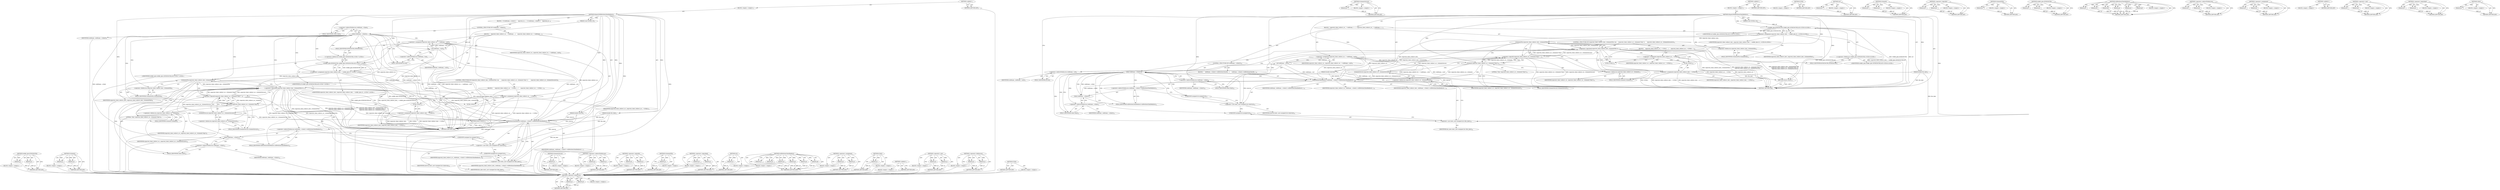 digraph "client" {
vulnerable_111 [label=<(METHOD,webkit_glue.KURLToGURL)>];
vulnerable_112 [label=<(PARAM,p1)>];
vulnerable_113 [label=<(PARAM,p2)>];
vulnerable_114 [label=<(BLOCK,&lt;empty&gt;,&lt;empty&gt;)>];
vulnerable_115 [label=<(METHOD_RETURN,ANY)>];
vulnerable_135 [label=<(METHOD,SchemeIs)>];
vulnerable_136 [label=<(PARAM,p1)>];
vulnerable_137 [label=<(PARAM,p2)>];
vulnerable_138 [label=<(BLOCK,&lt;empty&gt;,&lt;empty&gt;)>];
vulnerable_139 [label=<(METHOD_RETURN,ANY)>];
vulnerable_6 [label=<(METHOD,&lt;global&gt;)<SUB>1</SUB>>];
vulnerable_7 [label=<(BLOCK,&lt;empty&gt;,&lt;empty&gt;)<SUB>1</SUB>>];
vulnerable_8 [label=<(METHOD,dispatchWillPerformClientRedirect)<SUB>1</SUB>>];
vulnerable_9 [label=<(PARAM,const KURL&amp; url)<SUB>2</SUB>>];
vulnerable_10 [label=<(PARAM,double interval)<SUB>3</SUB>>];
vulnerable_11 [label=<(PARAM,double fire_date)<SUB>4</SUB>>];
vulnerable_12 [label=<(BLOCK,{
  if (webframe_-&gt;client()) {
    expected_cli...,{
  if (webframe_-&gt;client()) {
    expected_cli...)<SUB>4</SUB>>];
vulnerable_13 [label=<(CONTROL_STRUCTURE,IF,if (webframe_-&gt;client()))<SUB>5</SUB>>];
vulnerable_14 [label=<(client,webframe_-&gt;client())<SUB>5</SUB>>];
vulnerable_15 [label=<(&lt;operator&gt;.indirectFieldAccess,webframe_-&gt;client)<SUB>5</SUB>>];
vulnerable_16 [label=<(IDENTIFIER,webframe_,webframe_-&gt;client())<SUB>5</SUB>>];
vulnerable_17 [label=<(FIELD_IDENTIFIER,client,client)<SUB>5</SUB>>];
vulnerable_18 [label=<(BLOCK,{
    expected_client_redirect_src_ = webframe_...,{
    expected_client_redirect_src_ = webframe_...)<SUB>5</SUB>>];
vulnerable_19 [label=<(&lt;operator&gt;.assignment,expected_client_redirect_src_ = webframe_-&gt;url())<SUB>6</SUB>>];
vulnerable_20 [label=<(IDENTIFIER,expected_client_redirect_src_,expected_client_redirect_src_ = webframe_-&gt;url())<SUB>6</SUB>>];
vulnerable_21 [label=<(url,webframe_-&gt;url())<SUB>6</SUB>>];
vulnerable_22 [label=<(&lt;operator&gt;.indirectFieldAccess,webframe_-&gt;url)<SUB>6</SUB>>];
vulnerable_23 [label=<(IDENTIFIER,webframe_,webframe_-&gt;url())<SUB>6</SUB>>];
vulnerable_24 [label=<(FIELD_IDENTIFIER,url,url)<SUB>6</SUB>>];
vulnerable_25 [label="<(&lt;operator&gt;.assignment,expected_client_redirect_dest_ = webkit_glue::K...)<SUB>7</SUB>>"];
vulnerable_26 [label="<(IDENTIFIER,expected_client_redirect_dest_,expected_client_redirect_dest_ = webkit_glue::K...)<SUB>7</SUB>>"];
vulnerable_27 [label="<(webkit_glue.KURLToGURL,webkit_glue::KURLToGURL(url))<SUB>7</SUB>>"];
vulnerable_28 [label="<(&lt;operator&gt;.fieldAccess,webkit_glue::KURLToGURL)<SUB>7</SUB>>"];
vulnerable_29 [label="<(IDENTIFIER,webkit_glue,webkit_glue::KURLToGURL(url))<SUB>7</SUB>>"];
vulnerable_30 [label=<(FIELD_IDENTIFIER,KURLToGURL,KURLToGURL)<SUB>7</SUB>>];
vulnerable_31 [label="<(IDENTIFIER,url,webkit_glue::KURLToGURL(url))<SUB>7</SUB>>"];
vulnerable_32 [label=<(CONTROL_STRUCTURE,IF,if (expected_client_redirect_dest_.SchemeIsFile() &amp;&amp;
       (expected_client_redirect_src_.SchemeIs(&quot;http&quot;) ||
        expected_client_redirect_src_.SchemeIsSecure())))<SUB>8</SUB>>];
vulnerable_33 [label=<(&lt;operator&gt;.logicalAnd,expected_client_redirect_dest_.SchemeIsFile() &amp;...)<SUB>8</SUB>>];
vulnerable_34 [label=<(SchemeIsFile,expected_client_redirect_dest_.SchemeIsFile())<SUB>8</SUB>>];
vulnerable_35 [label=<(&lt;operator&gt;.fieldAccess,expected_client_redirect_dest_.SchemeIsFile)<SUB>8</SUB>>];
vulnerable_36 [label=<(IDENTIFIER,expected_client_redirect_dest_,expected_client_redirect_dest_.SchemeIsFile())<SUB>8</SUB>>];
vulnerable_37 [label=<(FIELD_IDENTIFIER,SchemeIsFile,SchemeIsFile)<SUB>8</SUB>>];
vulnerable_38 [label=<(&lt;operator&gt;.logicalOr,expected_client_redirect_src_.SchemeIs(&quot;http&quot;) ...)<SUB>9</SUB>>];
vulnerable_39 [label=<(SchemeIs,expected_client_redirect_src_.SchemeIs(&quot;http&quot;))<SUB>9</SUB>>];
vulnerable_40 [label=<(&lt;operator&gt;.fieldAccess,expected_client_redirect_src_.SchemeIs)<SUB>9</SUB>>];
vulnerable_41 [label=<(IDENTIFIER,expected_client_redirect_src_,expected_client_redirect_src_.SchemeIs(&quot;http&quot;))<SUB>9</SUB>>];
vulnerable_42 [label=<(FIELD_IDENTIFIER,SchemeIs,SchemeIs)<SUB>9</SUB>>];
vulnerable_43 [label=<(LITERAL,&quot;http&quot;,expected_client_redirect_src_.SchemeIs(&quot;http&quot;))<SUB>9</SUB>>];
vulnerable_44 [label=<(SchemeIsSecure,expected_client_redirect_src_.SchemeIsSecure())<SUB>10</SUB>>];
vulnerable_45 [label=<(&lt;operator&gt;.fieldAccess,expected_client_redirect_src_.SchemeIsSecure)<SUB>10</SUB>>];
vulnerable_46 [label=<(IDENTIFIER,expected_client_redirect_src_,expected_client_redirect_src_.SchemeIsSecure())<SUB>10</SUB>>];
vulnerable_47 [label=<(FIELD_IDENTIFIER,SchemeIsSecure,SchemeIsSecure)<SUB>10</SUB>>];
vulnerable_48 [label=<(BLOCK,{
      expected_client_redirect_src_ = GURL();...,{
      expected_client_redirect_src_ = GURL();...)<SUB>10</SUB>>];
vulnerable_49 [label=<(&lt;operator&gt;.assignment,expected_client_redirect_src_ = GURL())<SUB>11</SUB>>];
vulnerable_50 [label=<(IDENTIFIER,expected_client_redirect_src_,expected_client_redirect_src_ = GURL())<SUB>11</SUB>>];
vulnerable_51 [label=<(GURL,GURL())<SUB>11</SUB>>];
vulnerable_52 [label=<(&lt;operator&gt;.assignment,expected_client_redirect_dest_ = GURL())<SUB>12</SUB>>];
vulnerable_53 [label=<(IDENTIFIER,expected_client_redirect_dest_,expected_client_redirect_dest_ = GURL())<SUB>12</SUB>>];
vulnerable_54 [label=<(GURL,GURL())<SUB>12</SUB>>];
vulnerable_55 [label=<(RETURN,return;,return;)<SUB>13</SUB>>];
vulnerable_56 [label=<(willPerformClientRedirect,webframe_-&gt;client()-&gt;willPerformClientRedirect(...)<SUB>16</SUB>>];
vulnerable_57 [label=<(&lt;operator&gt;.indirectFieldAccess,webframe_-&gt;client()-&gt;willPerformClientRedirect)<SUB>16</SUB>>];
vulnerable_58 [label=<(client,webframe_-&gt;client())<SUB>16</SUB>>];
vulnerable_59 [label=<(&lt;operator&gt;.indirectFieldAccess,webframe_-&gt;client)<SUB>16</SUB>>];
vulnerable_60 [label=<(IDENTIFIER,webframe_,webframe_-&gt;client())<SUB>16</SUB>>];
vulnerable_61 [label=<(FIELD_IDENTIFIER,client,client)<SUB>16</SUB>>];
vulnerable_62 [label=<(FIELD_IDENTIFIER,willPerformClientRedirect,willPerformClientRedirect)<SUB>16</SUB>>];
vulnerable_63 [label=<(IDENTIFIER,webframe_,webframe_-&gt;client()-&gt;willPerformClientRedirect(...)<SUB>17</SUB>>];
vulnerable_64 [label=<(IDENTIFIER,expected_client_redirect_src_,webframe_-&gt;client()-&gt;willPerformClientRedirect(...)<SUB>18</SUB>>];
vulnerable_65 [label=<(IDENTIFIER,expected_client_redirect_dest_,webframe_-&gt;client()-&gt;willPerformClientRedirect(...)<SUB>19</SUB>>];
vulnerable_66 [label=<(&lt;operator&gt;.cast,static_cast&lt;unsigned int&gt;(interval))<SUB>20</SUB>>];
vulnerable_67 [label=<(UNKNOWN,unsigned int,unsigned int)<SUB>20</SUB>>];
vulnerable_68 [label=<(IDENTIFIER,interval,static_cast&lt;unsigned int&gt;(interval))<SUB>20</SUB>>];
vulnerable_69 [label=<(&lt;operator&gt;.cast,static_cast&lt;unsigned int&gt;(fire_date))<SUB>21</SUB>>];
vulnerable_70 [label=<(UNKNOWN,unsigned int,unsigned int)<SUB>21</SUB>>];
vulnerable_71 [label=<(IDENTIFIER,fire_date,static_cast&lt;unsigned int&gt;(fire_date))<SUB>21</SUB>>];
vulnerable_72 [label=<(METHOD_RETURN,void)<SUB>1</SUB>>];
vulnerable_74 [label=<(METHOD_RETURN,ANY)<SUB>1</SUB>>];
vulnerable_140 [label=<(METHOD,SchemeIsSecure)>];
vulnerable_141 [label=<(PARAM,p1)>];
vulnerable_142 [label=<(BLOCK,&lt;empty&gt;,&lt;empty&gt;)>];
vulnerable_143 [label=<(METHOD_RETURN,ANY)>];
vulnerable_97 [label=<(METHOD,&lt;operator&gt;.indirectFieldAccess)>];
vulnerable_98 [label=<(PARAM,p1)>];
vulnerable_99 [label=<(PARAM,p2)>];
vulnerable_100 [label=<(BLOCK,&lt;empty&gt;,&lt;empty&gt;)>];
vulnerable_101 [label=<(METHOD_RETURN,ANY)>];
vulnerable_130 [label=<(METHOD,&lt;operator&gt;.logicalOr)>];
vulnerable_131 [label=<(PARAM,p1)>];
vulnerable_132 [label=<(PARAM,p2)>];
vulnerable_133 [label=<(BLOCK,&lt;empty&gt;,&lt;empty&gt;)>];
vulnerable_134 [label=<(METHOD_RETURN,ANY)>];
vulnerable_126 [label=<(METHOD,SchemeIsFile)>];
vulnerable_127 [label=<(PARAM,p1)>];
vulnerable_128 [label=<(BLOCK,&lt;empty&gt;,&lt;empty&gt;)>];
vulnerable_129 [label=<(METHOD_RETURN,ANY)>];
vulnerable_121 [label=<(METHOD,&lt;operator&gt;.logicalAnd)>];
vulnerable_122 [label=<(PARAM,p1)>];
vulnerable_123 [label=<(PARAM,p2)>];
vulnerable_124 [label=<(BLOCK,&lt;empty&gt;,&lt;empty&gt;)>];
vulnerable_125 [label=<(METHOD_RETURN,ANY)>];
vulnerable_107 [label=<(METHOD,url)>];
vulnerable_108 [label=<(PARAM,p1)>];
vulnerable_109 [label=<(BLOCK,&lt;empty&gt;,&lt;empty&gt;)>];
vulnerable_110 [label=<(METHOD_RETURN,ANY)>];
vulnerable_147 [label=<(METHOD,willPerformClientRedirect)>];
vulnerable_148 [label=<(PARAM,p1)>];
vulnerable_149 [label=<(PARAM,p2)>];
vulnerable_150 [label=<(PARAM,p3)>];
vulnerable_151 [label=<(PARAM,p4)>];
vulnerable_152 [label=<(PARAM,p5)>];
vulnerable_153 [label=<(PARAM,p6)>];
vulnerable_154 [label=<(BLOCK,&lt;empty&gt;,&lt;empty&gt;)>];
vulnerable_155 [label=<(METHOD_RETURN,ANY)>];
vulnerable_102 [label=<(METHOD,&lt;operator&gt;.assignment)>];
vulnerable_103 [label=<(PARAM,p1)>];
vulnerable_104 [label=<(PARAM,p2)>];
vulnerable_105 [label=<(BLOCK,&lt;empty&gt;,&lt;empty&gt;)>];
vulnerable_106 [label=<(METHOD_RETURN,ANY)>];
vulnerable_93 [label=<(METHOD,client)>];
vulnerable_94 [label=<(PARAM,p1)>];
vulnerable_95 [label=<(BLOCK,&lt;empty&gt;,&lt;empty&gt;)>];
vulnerable_96 [label=<(METHOD_RETURN,ANY)>];
vulnerable_87 [label=<(METHOD,&lt;global&gt;)<SUB>1</SUB>>];
vulnerable_88 [label=<(BLOCK,&lt;empty&gt;,&lt;empty&gt;)>];
vulnerable_89 [label=<(METHOD_RETURN,ANY)>];
vulnerable_156 [label=<(METHOD,&lt;operator&gt;.cast)>];
vulnerable_157 [label=<(PARAM,p1)>];
vulnerable_158 [label=<(PARAM,p2)>];
vulnerable_159 [label=<(BLOCK,&lt;empty&gt;,&lt;empty&gt;)>];
vulnerable_160 [label=<(METHOD_RETURN,ANY)>];
vulnerable_116 [label=<(METHOD,&lt;operator&gt;.fieldAccess)>];
vulnerable_117 [label=<(PARAM,p1)>];
vulnerable_118 [label=<(PARAM,p2)>];
vulnerable_119 [label=<(BLOCK,&lt;empty&gt;,&lt;empty&gt;)>];
vulnerable_120 [label=<(METHOD_RETURN,ANY)>];
vulnerable_144 [label=<(METHOD,GURL)>];
vulnerable_145 [label=<(BLOCK,&lt;empty&gt;,&lt;empty&gt;)>];
vulnerable_146 [label=<(METHOD_RETURN,ANY)>];
fixed_112 [label=<(METHOD,&lt;operator&gt;.fieldAccess)>];
fixed_113 [label=<(PARAM,p1)>];
fixed_114 [label=<(PARAM,p2)>];
fixed_115 [label=<(BLOCK,&lt;empty&gt;,&lt;empty&gt;)>];
fixed_116 [label=<(METHOD_RETURN,ANY)>];
fixed_136 [label=<(METHOD,SchemeIsSecure)>];
fixed_137 [label=<(PARAM,p1)>];
fixed_138 [label=<(BLOCK,&lt;empty&gt;,&lt;empty&gt;)>];
fixed_139 [label=<(METHOD_RETURN,ANY)>];
fixed_6 [label=<(METHOD,&lt;global&gt;)<SUB>1</SUB>>];
fixed_7 [label=<(BLOCK,&lt;empty&gt;,&lt;empty&gt;)<SUB>1</SUB>>];
fixed_8 [label=<(METHOD,dispatchWillPerformClientRedirect)<SUB>1</SUB>>];
fixed_9 [label=<(PARAM,const KURL&amp; url)<SUB>2</SUB>>];
fixed_10 [label=<(PARAM,double interval)<SUB>3</SUB>>];
fixed_11 [label=<(PARAM,double fire_date)<SUB>4</SUB>>];
fixed_12 [label=<(BLOCK,{
  expected_client_redirect_src_ = webframe_-&gt;...,{
  expected_client_redirect_src_ = webframe_-&gt;...)<SUB>4</SUB>>];
fixed_13 [label=<(&lt;operator&gt;.assignment,expected_client_redirect_src_ = webframe_-&gt;url())<SUB>5</SUB>>];
fixed_14 [label=<(IDENTIFIER,expected_client_redirect_src_,expected_client_redirect_src_ = webframe_-&gt;url())<SUB>5</SUB>>];
fixed_15 [label=<(url,webframe_-&gt;url())<SUB>5</SUB>>];
fixed_16 [label=<(&lt;operator&gt;.indirectFieldAccess,webframe_-&gt;url)<SUB>5</SUB>>];
fixed_17 [label=<(IDENTIFIER,webframe_,webframe_-&gt;url())<SUB>5</SUB>>];
fixed_18 [label=<(FIELD_IDENTIFIER,url,url)<SUB>5</SUB>>];
fixed_19 [label="<(&lt;operator&gt;.assignment,expected_client_redirect_dest_ = webkit_glue::K...)<SUB>6</SUB>>"];
fixed_20 [label="<(IDENTIFIER,expected_client_redirect_dest_,expected_client_redirect_dest_ = webkit_glue::K...)<SUB>6</SUB>>"];
fixed_21 [label="<(webkit_glue.KURLToGURL,webkit_glue::KURLToGURL(url))<SUB>6</SUB>>"];
fixed_22 [label="<(&lt;operator&gt;.fieldAccess,webkit_glue::KURLToGURL)<SUB>6</SUB>>"];
fixed_23 [label="<(IDENTIFIER,webkit_glue,webkit_glue::KURLToGURL(url))<SUB>6</SUB>>"];
fixed_24 [label=<(FIELD_IDENTIFIER,KURLToGURL,KURLToGURL)<SUB>6</SUB>>];
fixed_25 [label="<(IDENTIFIER,url,webkit_glue::KURLToGURL(url))<SUB>6</SUB>>"];
fixed_26 [label=<(CONTROL_STRUCTURE,IF,if (expected_client_redirect_dest_.SchemeIsFile() &amp;&amp;
     (expected_client_redirect_src_.SchemeIs(&quot;http&quot;) ||
      expected_client_redirect_src_.SchemeIsSecure())))<SUB>12</SUB>>];
fixed_27 [label=<(&lt;operator&gt;.logicalAnd,expected_client_redirect_dest_.SchemeIsFile() &amp;...)<SUB>12</SUB>>];
fixed_28 [label=<(SchemeIsFile,expected_client_redirect_dest_.SchemeIsFile())<SUB>12</SUB>>];
fixed_29 [label=<(&lt;operator&gt;.fieldAccess,expected_client_redirect_dest_.SchemeIsFile)<SUB>12</SUB>>];
fixed_30 [label=<(IDENTIFIER,expected_client_redirect_dest_,expected_client_redirect_dest_.SchemeIsFile())<SUB>12</SUB>>];
fixed_31 [label=<(FIELD_IDENTIFIER,SchemeIsFile,SchemeIsFile)<SUB>12</SUB>>];
fixed_32 [label=<(&lt;operator&gt;.logicalOr,expected_client_redirect_src_.SchemeIs(&quot;http&quot;) ...)<SUB>13</SUB>>];
fixed_33 [label=<(SchemeIs,expected_client_redirect_src_.SchemeIs(&quot;http&quot;))<SUB>13</SUB>>];
fixed_34 [label=<(&lt;operator&gt;.fieldAccess,expected_client_redirect_src_.SchemeIs)<SUB>13</SUB>>];
fixed_35 [label=<(IDENTIFIER,expected_client_redirect_src_,expected_client_redirect_src_.SchemeIs(&quot;http&quot;))<SUB>13</SUB>>];
fixed_36 [label=<(FIELD_IDENTIFIER,SchemeIs,SchemeIs)<SUB>13</SUB>>];
fixed_37 [label=<(LITERAL,&quot;http&quot;,expected_client_redirect_src_.SchemeIs(&quot;http&quot;))<SUB>13</SUB>>];
fixed_38 [label=<(SchemeIsSecure,expected_client_redirect_src_.SchemeIsSecure())<SUB>14</SUB>>];
fixed_39 [label=<(&lt;operator&gt;.fieldAccess,expected_client_redirect_src_.SchemeIsSecure)<SUB>14</SUB>>];
fixed_40 [label=<(IDENTIFIER,expected_client_redirect_src_,expected_client_redirect_src_.SchemeIsSecure())<SUB>14</SUB>>];
fixed_41 [label=<(FIELD_IDENTIFIER,SchemeIsSecure,SchemeIsSecure)<SUB>14</SUB>>];
fixed_42 [label=<(BLOCK,{
    expected_client_redirect_src_ = GURL();
 ...,{
    expected_client_redirect_src_ = GURL();
 ...)<SUB>14</SUB>>];
fixed_43 [label=<(&lt;operator&gt;.assignment,expected_client_redirect_src_ = GURL())<SUB>15</SUB>>];
fixed_44 [label=<(IDENTIFIER,expected_client_redirect_src_,expected_client_redirect_src_ = GURL())<SUB>15</SUB>>];
fixed_45 [label=<(GURL,GURL())<SUB>15</SUB>>];
fixed_46 [label=<(&lt;operator&gt;.assignment,expected_client_redirect_dest_ = GURL())<SUB>16</SUB>>];
fixed_47 [label=<(IDENTIFIER,expected_client_redirect_dest_,expected_client_redirect_dest_ = GURL())<SUB>16</SUB>>];
fixed_48 [label=<(GURL,GURL())<SUB>16</SUB>>];
fixed_49 [label=<(RETURN,return;,return;)<SUB>17</SUB>>];
fixed_50 [label=<(CONTROL_STRUCTURE,IF,if (webframe_-&gt;client()))<SUB>20</SUB>>];
fixed_51 [label=<(client,webframe_-&gt;client())<SUB>20</SUB>>];
fixed_52 [label=<(&lt;operator&gt;.indirectFieldAccess,webframe_-&gt;client)<SUB>20</SUB>>];
fixed_53 [label=<(IDENTIFIER,webframe_,webframe_-&gt;client())<SUB>20</SUB>>];
fixed_54 [label=<(FIELD_IDENTIFIER,client,client)<SUB>20</SUB>>];
fixed_55 [label=<(BLOCK,{
     webframe_-&gt;client()-&gt;willPerformClientRe...,{
     webframe_-&gt;client()-&gt;willPerformClientRe...)<SUB>20</SUB>>];
fixed_56 [label=<(willPerformClientRedirect,webframe_-&gt;client()-&gt;willPerformClientRedirect(...)<SUB>21</SUB>>];
fixed_57 [label=<(&lt;operator&gt;.indirectFieldAccess,webframe_-&gt;client()-&gt;willPerformClientRedirect)<SUB>21</SUB>>];
fixed_58 [label=<(client,webframe_-&gt;client())<SUB>21</SUB>>];
fixed_59 [label=<(&lt;operator&gt;.indirectFieldAccess,webframe_-&gt;client)<SUB>21</SUB>>];
fixed_60 [label=<(IDENTIFIER,webframe_,webframe_-&gt;client())<SUB>21</SUB>>];
fixed_61 [label=<(FIELD_IDENTIFIER,client,client)<SUB>21</SUB>>];
fixed_62 [label=<(FIELD_IDENTIFIER,willPerformClientRedirect,willPerformClientRedirect)<SUB>21</SUB>>];
fixed_63 [label=<(IDENTIFIER,webframe_,webframe_-&gt;client()-&gt;willPerformClientRedirect(...)<SUB>22</SUB>>];
fixed_64 [label=<(IDENTIFIER,expected_client_redirect_src_,webframe_-&gt;client()-&gt;willPerformClientRedirect(...)<SUB>23</SUB>>];
fixed_65 [label=<(IDENTIFIER,expected_client_redirect_dest_,webframe_-&gt;client()-&gt;willPerformClientRedirect(...)<SUB>24</SUB>>];
fixed_66 [label=<(&lt;operator&gt;.cast,static_cast&lt;unsigned int&gt;(interval))<SUB>25</SUB>>];
fixed_67 [label=<(UNKNOWN,unsigned int,unsigned int)<SUB>25</SUB>>];
fixed_68 [label=<(IDENTIFIER,interval,static_cast&lt;unsigned int&gt;(interval))<SUB>25</SUB>>];
fixed_69 [label=<(&lt;operator&gt;.cast,static_cast&lt;unsigned int&gt;(fire_date))<SUB>26</SUB>>];
fixed_70 [label=<(UNKNOWN,unsigned int,unsigned int)<SUB>26</SUB>>];
fixed_71 [label=<(IDENTIFIER,fire_date,static_cast&lt;unsigned int&gt;(fire_date))<SUB>26</SUB>>];
fixed_72 [label=<(METHOD_RETURN,void)<SUB>1</SUB>>];
fixed_74 [label=<(METHOD_RETURN,ANY)<SUB>1</SUB>>];
fixed_140 [label=<(METHOD,GURL)>];
fixed_141 [label=<(BLOCK,&lt;empty&gt;,&lt;empty&gt;)>];
fixed_142 [label=<(METHOD_RETURN,ANY)>];
fixed_98 [label=<(METHOD,url)>];
fixed_99 [label=<(PARAM,p1)>];
fixed_100 [label=<(BLOCK,&lt;empty&gt;,&lt;empty&gt;)>];
fixed_101 [label=<(METHOD_RETURN,ANY)>];
fixed_131 [label=<(METHOD,SchemeIs)>];
fixed_132 [label=<(PARAM,p1)>];
fixed_133 [label=<(PARAM,p2)>];
fixed_134 [label=<(BLOCK,&lt;empty&gt;,&lt;empty&gt;)>];
fixed_135 [label=<(METHOD_RETURN,ANY)>];
fixed_126 [label=<(METHOD,&lt;operator&gt;.logicalOr)>];
fixed_127 [label=<(PARAM,p1)>];
fixed_128 [label=<(PARAM,p2)>];
fixed_129 [label=<(BLOCK,&lt;empty&gt;,&lt;empty&gt;)>];
fixed_130 [label=<(METHOD_RETURN,ANY)>];
fixed_122 [label=<(METHOD,SchemeIsFile)>];
fixed_123 [label=<(PARAM,p1)>];
fixed_124 [label=<(BLOCK,&lt;empty&gt;,&lt;empty&gt;)>];
fixed_125 [label=<(METHOD_RETURN,ANY)>];
fixed_107 [label=<(METHOD,webkit_glue.KURLToGURL)>];
fixed_108 [label=<(PARAM,p1)>];
fixed_109 [label=<(PARAM,p2)>];
fixed_110 [label=<(BLOCK,&lt;empty&gt;,&lt;empty&gt;)>];
fixed_111 [label=<(METHOD_RETURN,ANY)>];
fixed_147 [label=<(METHOD,willPerformClientRedirect)>];
fixed_148 [label=<(PARAM,p1)>];
fixed_149 [label=<(PARAM,p2)>];
fixed_150 [label=<(PARAM,p3)>];
fixed_151 [label=<(PARAM,p4)>];
fixed_152 [label=<(PARAM,p5)>];
fixed_153 [label=<(PARAM,p6)>];
fixed_154 [label=<(BLOCK,&lt;empty&gt;,&lt;empty&gt;)>];
fixed_155 [label=<(METHOD_RETURN,ANY)>];
fixed_102 [label=<(METHOD,&lt;operator&gt;.indirectFieldAccess)>];
fixed_103 [label=<(PARAM,p1)>];
fixed_104 [label=<(PARAM,p2)>];
fixed_105 [label=<(BLOCK,&lt;empty&gt;,&lt;empty&gt;)>];
fixed_106 [label=<(METHOD_RETURN,ANY)>];
fixed_93 [label=<(METHOD,&lt;operator&gt;.assignment)>];
fixed_94 [label=<(PARAM,p1)>];
fixed_95 [label=<(PARAM,p2)>];
fixed_96 [label=<(BLOCK,&lt;empty&gt;,&lt;empty&gt;)>];
fixed_97 [label=<(METHOD_RETURN,ANY)>];
fixed_87 [label=<(METHOD,&lt;global&gt;)<SUB>1</SUB>>];
fixed_88 [label=<(BLOCK,&lt;empty&gt;,&lt;empty&gt;)>];
fixed_89 [label=<(METHOD_RETURN,ANY)>];
fixed_156 [label=<(METHOD,&lt;operator&gt;.cast)>];
fixed_157 [label=<(PARAM,p1)>];
fixed_158 [label=<(PARAM,p2)>];
fixed_159 [label=<(BLOCK,&lt;empty&gt;,&lt;empty&gt;)>];
fixed_160 [label=<(METHOD_RETURN,ANY)>];
fixed_117 [label=<(METHOD,&lt;operator&gt;.logicalAnd)>];
fixed_118 [label=<(PARAM,p1)>];
fixed_119 [label=<(PARAM,p2)>];
fixed_120 [label=<(BLOCK,&lt;empty&gt;,&lt;empty&gt;)>];
fixed_121 [label=<(METHOD_RETURN,ANY)>];
fixed_143 [label=<(METHOD,client)>];
fixed_144 [label=<(PARAM,p1)>];
fixed_145 [label=<(BLOCK,&lt;empty&gt;,&lt;empty&gt;)>];
fixed_146 [label=<(METHOD_RETURN,ANY)>];
vulnerable_111 -> vulnerable_112  [key=0, label="AST: "];
vulnerable_111 -> vulnerable_112  [key=1, label="DDG: "];
vulnerable_111 -> vulnerable_114  [key=0, label="AST: "];
vulnerable_111 -> vulnerable_113  [key=0, label="AST: "];
vulnerable_111 -> vulnerable_113  [key=1, label="DDG: "];
vulnerable_111 -> vulnerable_115  [key=0, label="AST: "];
vulnerable_111 -> vulnerable_115  [key=1, label="CFG: "];
vulnerable_112 -> vulnerable_115  [key=0, label="DDG: p1"];
vulnerable_113 -> vulnerable_115  [key=0, label="DDG: p2"];
vulnerable_114 -> fixed_112  [key=0];
vulnerable_115 -> fixed_112  [key=0];
vulnerable_135 -> vulnerable_136  [key=0, label="AST: "];
vulnerable_135 -> vulnerable_136  [key=1, label="DDG: "];
vulnerable_135 -> vulnerable_138  [key=0, label="AST: "];
vulnerable_135 -> vulnerable_137  [key=0, label="AST: "];
vulnerable_135 -> vulnerable_137  [key=1, label="DDG: "];
vulnerable_135 -> vulnerable_139  [key=0, label="AST: "];
vulnerable_135 -> vulnerable_139  [key=1, label="CFG: "];
vulnerable_136 -> vulnerable_139  [key=0, label="DDG: p1"];
vulnerable_137 -> vulnerable_139  [key=0, label="DDG: p2"];
vulnerable_138 -> fixed_112  [key=0];
vulnerable_139 -> fixed_112  [key=0];
vulnerable_6 -> vulnerable_7  [key=0, label="AST: "];
vulnerable_6 -> vulnerable_74  [key=0, label="AST: "];
vulnerable_6 -> vulnerable_74  [key=1, label="CFG: "];
vulnerable_7 -> vulnerable_8  [key=0, label="AST: "];
vulnerable_8 -> vulnerable_9  [key=0, label="AST: "];
vulnerable_8 -> vulnerable_9  [key=1, label="DDG: "];
vulnerable_8 -> vulnerable_10  [key=0, label="AST: "];
vulnerable_8 -> vulnerable_10  [key=1, label="DDG: "];
vulnerable_8 -> vulnerable_11  [key=0, label="AST: "];
vulnerable_8 -> vulnerable_11  [key=1, label="DDG: "];
vulnerable_8 -> vulnerable_12  [key=0, label="AST: "];
vulnerable_8 -> vulnerable_72  [key=0, label="AST: "];
vulnerable_8 -> vulnerable_17  [key=0, label="CFG: "];
vulnerable_8 -> vulnerable_56  [key=0, label="DDG: "];
vulnerable_8 -> vulnerable_27  [key=0, label="DDG: "];
vulnerable_8 -> vulnerable_49  [key=0, label="DDG: "];
vulnerable_8 -> vulnerable_52  [key=0, label="DDG: "];
vulnerable_8 -> vulnerable_55  [key=0, label="DDG: "];
vulnerable_8 -> vulnerable_66  [key=0, label="DDG: "];
vulnerable_8 -> vulnerable_69  [key=0, label="DDG: "];
vulnerable_8 -> vulnerable_39  [key=0, label="DDG: "];
vulnerable_9 -> vulnerable_27  [key=0, label="DDG: url"];
vulnerable_10 -> vulnerable_72  [key=0, label="DDG: interval"];
vulnerable_10 -> vulnerable_56  [key=0, label="DDG: interval"];
vulnerable_10 -> vulnerable_66  [key=0, label="DDG: interval"];
vulnerable_11 -> vulnerable_72  [key=0, label="DDG: fire_date"];
vulnerable_11 -> vulnerable_56  [key=0, label="DDG: fire_date"];
vulnerable_11 -> vulnerable_69  [key=0, label="DDG: fire_date"];
vulnerable_12 -> vulnerable_13  [key=0, label="AST: "];
vulnerable_13 -> vulnerable_14  [key=0, label="AST: "];
vulnerable_13 -> vulnerable_18  [key=0, label="AST: "];
vulnerable_14 -> vulnerable_15  [key=0, label="AST: "];
vulnerable_14 -> vulnerable_72  [key=0, label="CFG: "];
vulnerable_14 -> vulnerable_72  [key=1, label="DDG: webframe_-&gt;client"];
vulnerable_14 -> vulnerable_72  [key=2, label="DDG: webframe_-&gt;client()"];
vulnerable_14 -> vulnerable_24  [key=0, label="CFG: "];
vulnerable_14 -> vulnerable_24  [key=1, label="CDG: "];
vulnerable_14 -> vulnerable_58  [key=0, label="DDG: webframe_-&gt;client"];
vulnerable_14 -> vulnerable_30  [key=0, label="CDG: "];
vulnerable_14 -> vulnerable_34  [key=0, label="CDG: "];
vulnerable_14 -> vulnerable_21  [key=0, label="CDG: "];
vulnerable_14 -> vulnerable_19  [key=0, label="CDG: "];
vulnerable_14 -> vulnerable_28  [key=0, label="CDG: "];
vulnerable_14 -> vulnerable_37  [key=0, label="CDG: "];
vulnerable_14 -> vulnerable_25  [key=0, label="CDG: "];
vulnerable_14 -> vulnerable_22  [key=0, label="CDG: "];
vulnerable_14 -> vulnerable_27  [key=0, label="CDG: "];
vulnerable_14 -> vulnerable_35  [key=0, label="CDG: "];
vulnerable_14 -> vulnerable_33  [key=0, label="CDG: "];
vulnerable_15 -> vulnerable_16  [key=0, label="AST: "];
vulnerable_15 -> vulnerable_17  [key=0, label="AST: "];
vulnerable_15 -> vulnerable_14  [key=0, label="CFG: "];
vulnerable_16 -> fixed_112  [key=0];
vulnerable_17 -> vulnerable_15  [key=0, label="CFG: "];
vulnerable_18 -> vulnerable_19  [key=0, label="AST: "];
vulnerable_18 -> vulnerable_25  [key=0, label="AST: "];
vulnerable_18 -> vulnerable_32  [key=0, label="AST: "];
vulnerable_18 -> vulnerable_56  [key=0, label="AST: "];
vulnerable_19 -> vulnerable_20  [key=0, label="AST: "];
vulnerable_19 -> vulnerable_21  [key=0, label="AST: "];
vulnerable_19 -> vulnerable_30  [key=0, label="CFG: "];
vulnerable_19 -> vulnerable_72  [key=0, label="DDG: webframe_-&gt;url()"];
vulnerable_19 -> vulnerable_72  [key=1, label="DDG: expected_client_redirect_src_ = webframe_-&gt;url()"];
vulnerable_19 -> vulnerable_56  [key=0, label="DDG: expected_client_redirect_src_"];
vulnerable_19 -> vulnerable_39  [key=0, label="DDG: expected_client_redirect_src_"];
vulnerable_19 -> vulnerable_44  [key=0, label="DDG: expected_client_redirect_src_"];
vulnerable_20 -> fixed_112  [key=0];
vulnerable_21 -> vulnerable_22  [key=0, label="AST: "];
vulnerable_21 -> vulnerable_19  [key=0, label="CFG: "];
vulnerable_21 -> vulnerable_19  [key=1, label="DDG: webframe_-&gt;url"];
vulnerable_21 -> vulnerable_72  [key=0, label="DDG: webframe_-&gt;url"];
vulnerable_21 -> vulnerable_56  [key=0, label="DDG: webframe_-&gt;url"];
vulnerable_22 -> vulnerable_23  [key=0, label="AST: "];
vulnerable_22 -> vulnerable_24  [key=0, label="AST: "];
vulnerable_22 -> vulnerable_21  [key=0, label="CFG: "];
vulnerable_23 -> fixed_112  [key=0];
vulnerable_24 -> vulnerable_22  [key=0, label="CFG: "];
vulnerable_25 -> vulnerable_26  [key=0, label="AST: "];
vulnerable_25 -> vulnerable_27  [key=0, label="AST: "];
vulnerable_25 -> vulnerable_37  [key=0, label="CFG: "];
vulnerable_25 -> vulnerable_72  [key=0, label="DDG: webkit_glue::KURLToGURL(url)"];
vulnerable_25 -> vulnerable_72  [key=1, label="DDG: expected_client_redirect_dest_ = webkit_glue::KURLToGURL(url)"];
vulnerable_25 -> vulnerable_56  [key=0, label="DDG: expected_client_redirect_dest_"];
vulnerable_25 -> vulnerable_34  [key=0, label="DDG: expected_client_redirect_dest_"];
vulnerable_26 -> fixed_112  [key=0];
vulnerable_27 -> vulnerable_28  [key=0, label="AST: "];
vulnerable_27 -> vulnerable_31  [key=0, label="AST: "];
vulnerable_27 -> vulnerable_25  [key=0, label="CFG: "];
vulnerable_27 -> vulnerable_25  [key=1, label="DDG: webkit_glue::KURLToGURL"];
vulnerable_27 -> vulnerable_25  [key=2, label="DDG: url"];
vulnerable_27 -> vulnerable_72  [key=0, label="DDG: webkit_glue::KURLToGURL"];
vulnerable_27 -> vulnerable_72  [key=1, label="DDG: url"];
vulnerable_28 -> vulnerable_29  [key=0, label="AST: "];
vulnerable_28 -> vulnerable_30  [key=0, label="AST: "];
vulnerable_28 -> vulnerable_27  [key=0, label="CFG: "];
vulnerable_29 -> fixed_112  [key=0];
vulnerable_30 -> vulnerable_28  [key=0, label="CFG: "];
vulnerable_31 -> fixed_112  [key=0];
vulnerable_32 -> vulnerable_33  [key=0, label="AST: "];
vulnerable_32 -> vulnerable_48  [key=0, label="AST: "];
vulnerable_33 -> vulnerable_34  [key=0, label="AST: "];
vulnerable_33 -> vulnerable_38  [key=0, label="AST: "];
vulnerable_33 -> vulnerable_51  [key=0, label="CFG: "];
vulnerable_33 -> vulnerable_51  [key=1, label="CDG: "];
vulnerable_33 -> vulnerable_61  [key=0, label="CFG: "];
vulnerable_33 -> vulnerable_61  [key=1, label="CDG: "];
vulnerable_33 -> vulnerable_72  [key=0, label="DDG: expected_client_redirect_dest_.SchemeIsFile()"];
vulnerable_33 -> vulnerable_72  [key=1, label="DDG: expected_client_redirect_src_.SchemeIs(&quot;http&quot;) ||
        expected_client_redirect_src_.SchemeIsSecure()"];
vulnerable_33 -> vulnerable_72  [key=2, label="DDG: expected_client_redirect_dest_.SchemeIsFile() &amp;&amp;
       (expected_client_redirect_src_.SchemeIs(&quot;http&quot;) ||
        expected_client_redirect_src_.SchemeIsSecure())"];
vulnerable_33 -> vulnerable_49  [key=0, label="CDG: "];
vulnerable_33 -> vulnerable_57  [key=0, label="CDG: "];
vulnerable_33 -> vulnerable_66  [key=0, label="CDG: "];
vulnerable_33 -> vulnerable_52  [key=0, label="CDG: "];
vulnerable_33 -> vulnerable_56  [key=0, label="CDG: "];
vulnerable_33 -> vulnerable_69  [key=0, label="CDG: "];
vulnerable_33 -> vulnerable_67  [key=0, label="CDG: "];
vulnerable_33 -> vulnerable_59  [key=0, label="CDG: "];
vulnerable_33 -> vulnerable_54  [key=0, label="CDG: "];
vulnerable_33 -> vulnerable_58  [key=0, label="CDG: "];
vulnerable_33 -> vulnerable_70  [key=0, label="CDG: "];
vulnerable_33 -> vulnerable_55  [key=0, label="CDG: "];
vulnerable_33 -> vulnerable_62  [key=0, label="CDG: "];
vulnerable_34 -> vulnerable_35  [key=0, label="AST: "];
vulnerable_34 -> vulnerable_33  [key=0, label="CFG: "];
vulnerable_34 -> vulnerable_33  [key=1, label="DDG: expected_client_redirect_dest_.SchemeIsFile"];
vulnerable_34 -> vulnerable_42  [key=0, label="CFG: "];
vulnerable_34 -> vulnerable_42  [key=1, label="CDG: "];
vulnerable_34 -> vulnerable_56  [key=0, label="DDG: expected_client_redirect_dest_.SchemeIsFile"];
vulnerable_34 -> vulnerable_38  [key=0, label="CDG: "];
vulnerable_34 -> vulnerable_40  [key=0, label="CDG: "];
vulnerable_34 -> vulnerable_39  [key=0, label="CDG: "];
vulnerable_35 -> vulnerable_36  [key=0, label="AST: "];
vulnerable_35 -> vulnerable_37  [key=0, label="AST: "];
vulnerable_35 -> vulnerable_34  [key=0, label="CFG: "];
vulnerable_36 -> fixed_112  [key=0];
vulnerable_37 -> vulnerable_35  [key=0, label="CFG: "];
vulnerable_38 -> vulnerable_39  [key=0, label="AST: "];
vulnerable_38 -> vulnerable_44  [key=0, label="AST: "];
vulnerable_38 -> vulnerable_33  [key=0, label="CFG: "];
vulnerable_38 -> vulnerable_33  [key=1, label="DDG: expected_client_redirect_src_.SchemeIs(&quot;http&quot;)"];
vulnerable_38 -> vulnerable_33  [key=2, label="DDG: expected_client_redirect_src_.SchemeIsSecure()"];
vulnerable_38 -> vulnerable_72  [key=0, label="DDG: expected_client_redirect_src_.SchemeIs(&quot;http&quot;)"];
vulnerable_38 -> vulnerable_72  [key=1, label="DDG: expected_client_redirect_src_.SchemeIsSecure()"];
vulnerable_39 -> vulnerable_40  [key=0, label="AST: "];
vulnerable_39 -> vulnerable_43  [key=0, label="AST: "];
vulnerable_39 -> vulnerable_38  [key=0, label="CFG: "];
vulnerable_39 -> vulnerable_38  [key=1, label="DDG: expected_client_redirect_src_.SchemeIs"];
vulnerable_39 -> vulnerable_38  [key=2, label="DDG: &quot;http&quot;"];
vulnerable_39 -> vulnerable_47  [key=0, label="CFG: "];
vulnerable_39 -> vulnerable_47  [key=1, label="CDG: "];
vulnerable_39 -> vulnerable_56  [key=0, label="DDG: expected_client_redirect_src_.SchemeIs"];
vulnerable_39 -> vulnerable_45  [key=0, label="CDG: "];
vulnerable_39 -> vulnerable_44  [key=0, label="CDG: "];
vulnerable_40 -> vulnerable_41  [key=0, label="AST: "];
vulnerable_40 -> vulnerable_42  [key=0, label="AST: "];
vulnerable_40 -> vulnerable_39  [key=0, label="CFG: "];
vulnerable_41 -> fixed_112  [key=0];
vulnerable_42 -> vulnerable_40  [key=0, label="CFG: "];
vulnerable_43 -> fixed_112  [key=0];
vulnerable_44 -> vulnerable_45  [key=0, label="AST: "];
vulnerable_44 -> vulnerable_38  [key=0, label="CFG: "];
vulnerable_44 -> vulnerable_38  [key=1, label="DDG: expected_client_redirect_src_.SchemeIsSecure"];
vulnerable_44 -> vulnerable_56  [key=0, label="DDG: expected_client_redirect_src_.SchemeIsSecure"];
vulnerable_45 -> vulnerable_46  [key=0, label="AST: "];
vulnerable_45 -> vulnerable_47  [key=0, label="AST: "];
vulnerable_45 -> vulnerable_44  [key=0, label="CFG: "];
vulnerable_46 -> fixed_112  [key=0];
vulnerable_47 -> vulnerable_45  [key=0, label="CFG: "];
vulnerable_48 -> vulnerable_49  [key=0, label="AST: "];
vulnerable_48 -> vulnerable_52  [key=0, label="AST: "];
vulnerable_48 -> vulnerable_55  [key=0, label="AST: "];
vulnerable_49 -> vulnerable_50  [key=0, label="AST: "];
vulnerable_49 -> vulnerable_51  [key=0, label="AST: "];
vulnerable_49 -> vulnerable_54  [key=0, label="CFG: "];
vulnerable_49 -> vulnerable_72  [key=0, label="DDG: expected_client_redirect_src_"];
vulnerable_49 -> vulnerable_72  [key=1, label="DDG: expected_client_redirect_src_ = GURL()"];
vulnerable_50 -> fixed_112  [key=0];
vulnerable_51 -> vulnerable_49  [key=0, label="CFG: "];
vulnerable_52 -> vulnerable_53  [key=0, label="AST: "];
vulnerable_52 -> vulnerable_54  [key=0, label="AST: "];
vulnerable_52 -> vulnerable_55  [key=0, label="CFG: "];
vulnerable_52 -> vulnerable_72  [key=0, label="DDG: expected_client_redirect_dest_"];
vulnerable_52 -> vulnerable_72  [key=1, label="DDG: GURL()"];
vulnerable_52 -> vulnerable_72  [key=2, label="DDG: expected_client_redirect_dest_ = GURL()"];
vulnerable_53 -> fixed_112  [key=0];
vulnerable_54 -> vulnerable_52  [key=0, label="CFG: "];
vulnerable_55 -> vulnerable_72  [key=0, label="CFG: "];
vulnerable_55 -> vulnerable_72  [key=1, label="DDG: &lt;RET&gt;"];
vulnerable_56 -> vulnerable_57  [key=0, label="AST: "];
vulnerable_56 -> vulnerable_63  [key=0, label="AST: "];
vulnerable_56 -> vulnerable_64  [key=0, label="AST: "];
vulnerable_56 -> vulnerable_65  [key=0, label="AST: "];
vulnerable_56 -> vulnerable_66  [key=0, label="AST: "];
vulnerable_56 -> vulnerable_69  [key=0, label="AST: "];
vulnerable_56 -> vulnerable_72  [key=0, label="CFG: "];
vulnerable_57 -> vulnerable_58  [key=0, label="AST: "];
vulnerable_57 -> vulnerable_62  [key=0, label="AST: "];
vulnerable_57 -> vulnerable_67  [key=0, label="CFG: "];
vulnerable_58 -> vulnerable_59  [key=0, label="AST: "];
vulnerable_58 -> vulnerable_62  [key=0, label="CFG: "];
vulnerable_58 -> vulnerable_56  [key=0, label="DDG: webframe_-&gt;client"];
vulnerable_59 -> vulnerable_60  [key=0, label="AST: "];
vulnerable_59 -> vulnerable_61  [key=0, label="AST: "];
vulnerable_59 -> vulnerable_58  [key=0, label="CFG: "];
vulnerable_60 -> fixed_112  [key=0];
vulnerable_61 -> vulnerable_59  [key=0, label="CFG: "];
vulnerable_62 -> vulnerable_57  [key=0, label="CFG: "];
vulnerable_63 -> fixed_112  [key=0];
vulnerable_64 -> fixed_112  [key=0];
vulnerable_65 -> fixed_112  [key=0];
vulnerable_66 -> vulnerable_67  [key=0, label="AST: "];
vulnerable_66 -> vulnerable_68  [key=0, label="AST: "];
vulnerable_66 -> vulnerable_70  [key=0, label="CFG: "];
vulnerable_67 -> vulnerable_66  [key=0, label="CFG: "];
vulnerable_68 -> fixed_112  [key=0];
vulnerable_69 -> vulnerable_70  [key=0, label="AST: "];
vulnerable_69 -> vulnerable_71  [key=0, label="AST: "];
vulnerable_69 -> vulnerable_56  [key=0, label="CFG: "];
vulnerable_70 -> vulnerable_69  [key=0, label="CFG: "];
vulnerable_71 -> fixed_112  [key=0];
vulnerable_72 -> fixed_112  [key=0];
vulnerable_74 -> fixed_112  [key=0];
vulnerable_140 -> vulnerable_141  [key=0, label="AST: "];
vulnerable_140 -> vulnerable_141  [key=1, label="DDG: "];
vulnerable_140 -> vulnerable_142  [key=0, label="AST: "];
vulnerable_140 -> vulnerable_143  [key=0, label="AST: "];
vulnerable_140 -> vulnerable_143  [key=1, label="CFG: "];
vulnerable_141 -> vulnerable_143  [key=0, label="DDG: p1"];
vulnerable_142 -> fixed_112  [key=0];
vulnerable_143 -> fixed_112  [key=0];
vulnerable_97 -> vulnerable_98  [key=0, label="AST: "];
vulnerable_97 -> vulnerable_98  [key=1, label="DDG: "];
vulnerable_97 -> vulnerable_100  [key=0, label="AST: "];
vulnerable_97 -> vulnerable_99  [key=0, label="AST: "];
vulnerable_97 -> vulnerable_99  [key=1, label="DDG: "];
vulnerable_97 -> vulnerable_101  [key=0, label="AST: "];
vulnerable_97 -> vulnerable_101  [key=1, label="CFG: "];
vulnerable_98 -> vulnerable_101  [key=0, label="DDG: p1"];
vulnerable_99 -> vulnerable_101  [key=0, label="DDG: p2"];
vulnerable_100 -> fixed_112  [key=0];
vulnerable_101 -> fixed_112  [key=0];
vulnerable_130 -> vulnerable_131  [key=0, label="AST: "];
vulnerable_130 -> vulnerable_131  [key=1, label="DDG: "];
vulnerable_130 -> vulnerable_133  [key=0, label="AST: "];
vulnerable_130 -> vulnerable_132  [key=0, label="AST: "];
vulnerable_130 -> vulnerable_132  [key=1, label="DDG: "];
vulnerable_130 -> vulnerable_134  [key=0, label="AST: "];
vulnerable_130 -> vulnerable_134  [key=1, label="CFG: "];
vulnerable_131 -> vulnerable_134  [key=0, label="DDG: p1"];
vulnerable_132 -> vulnerable_134  [key=0, label="DDG: p2"];
vulnerable_133 -> fixed_112  [key=0];
vulnerable_134 -> fixed_112  [key=0];
vulnerable_126 -> vulnerable_127  [key=0, label="AST: "];
vulnerable_126 -> vulnerable_127  [key=1, label="DDG: "];
vulnerable_126 -> vulnerable_128  [key=0, label="AST: "];
vulnerable_126 -> vulnerable_129  [key=0, label="AST: "];
vulnerable_126 -> vulnerable_129  [key=1, label="CFG: "];
vulnerable_127 -> vulnerable_129  [key=0, label="DDG: p1"];
vulnerable_128 -> fixed_112  [key=0];
vulnerable_129 -> fixed_112  [key=0];
vulnerable_121 -> vulnerable_122  [key=0, label="AST: "];
vulnerable_121 -> vulnerable_122  [key=1, label="DDG: "];
vulnerable_121 -> vulnerable_124  [key=0, label="AST: "];
vulnerable_121 -> vulnerable_123  [key=0, label="AST: "];
vulnerable_121 -> vulnerable_123  [key=1, label="DDG: "];
vulnerable_121 -> vulnerable_125  [key=0, label="AST: "];
vulnerable_121 -> vulnerable_125  [key=1, label="CFG: "];
vulnerable_122 -> vulnerable_125  [key=0, label="DDG: p1"];
vulnerable_123 -> vulnerable_125  [key=0, label="DDG: p2"];
vulnerable_124 -> fixed_112  [key=0];
vulnerable_125 -> fixed_112  [key=0];
vulnerable_107 -> vulnerable_108  [key=0, label="AST: "];
vulnerable_107 -> vulnerable_108  [key=1, label="DDG: "];
vulnerable_107 -> vulnerable_109  [key=0, label="AST: "];
vulnerable_107 -> vulnerable_110  [key=0, label="AST: "];
vulnerable_107 -> vulnerable_110  [key=1, label="CFG: "];
vulnerable_108 -> vulnerable_110  [key=0, label="DDG: p1"];
vulnerable_109 -> fixed_112  [key=0];
vulnerable_110 -> fixed_112  [key=0];
vulnerable_147 -> vulnerable_148  [key=0, label="AST: "];
vulnerable_147 -> vulnerable_148  [key=1, label="DDG: "];
vulnerable_147 -> vulnerable_154  [key=0, label="AST: "];
vulnerable_147 -> vulnerable_149  [key=0, label="AST: "];
vulnerable_147 -> vulnerable_149  [key=1, label="DDG: "];
vulnerable_147 -> vulnerable_155  [key=0, label="AST: "];
vulnerable_147 -> vulnerable_155  [key=1, label="CFG: "];
vulnerable_147 -> vulnerable_150  [key=0, label="AST: "];
vulnerable_147 -> vulnerable_150  [key=1, label="DDG: "];
vulnerable_147 -> vulnerable_151  [key=0, label="AST: "];
vulnerable_147 -> vulnerable_151  [key=1, label="DDG: "];
vulnerable_147 -> vulnerable_152  [key=0, label="AST: "];
vulnerable_147 -> vulnerable_152  [key=1, label="DDG: "];
vulnerable_147 -> vulnerable_153  [key=0, label="AST: "];
vulnerable_147 -> vulnerable_153  [key=1, label="DDG: "];
vulnerable_148 -> vulnerable_155  [key=0, label="DDG: p1"];
vulnerable_149 -> vulnerable_155  [key=0, label="DDG: p2"];
vulnerable_150 -> vulnerable_155  [key=0, label="DDG: p3"];
vulnerable_151 -> vulnerable_155  [key=0, label="DDG: p4"];
vulnerable_152 -> vulnerable_155  [key=0, label="DDG: p5"];
vulnerable_153 -> vulnerable_155  [key=0, label="DDG: p6"];
vulnerable_154 -> fixed_112  [key=0];
vulnerable_155 -> fixed_112  [key=0];
vulnerable_102 -> vulnerable_103  [key=0, label="AST: "];
vulnerable_102 -> vulnerable_103  [key=1, label="DDG: "];
vulnerable_102 -> vulnerable_105  [key=0, label="AST: "];
vulnerable_102 -> vulnerable_104  [key=0, label="AST: "];
vulnerable_102 -> vulnerable_104  [key=1, label="DDG: "];
vulnerable_102 -> vulnerable_106  [key=0, label="AST: "];
vulnerable_102 -> vulnerable_106  [key=1, label="CFG: "];
vulnerable_103 -> vulnerable_106  [key=0, label="DDG: p1"];
vulnerable_104 -> vulnerable_106  [key=0, label="DDG: p2"];
vulnerable_105 -> fixed_112  [key=0];
vulnerable_106 -> fixed_112  [key=0];
vulnerable_93 -> vulnerable_94  [key=0, label="AST: "];
vulnerable_93 -> vulnerable_94  [key=1, label="DDG: "];
vulnerable_93 -> vulnerable_95  [key=0, label="AST: "];
vulnerable_93 -> vulnerable_96  [key=0, label="AST: "];
vulnerable_93 -> vulnerable_96  [key=1, label="CFG: "];
vulnerable_94 -> vulnerable_96  [key=0, label="DDG: p1"];
vulnerable_95 -> fixed_112  [key=0];
vulnerable_96 -> fixed_112  [key=0];
vulnerable_87 -> vulnerable_88  [key=0, label="AST: "];
vulnerable_87 -> vulnerable_89  [key=0, label="AST: "];
vulnerable_87 -> vulnerable_89  [key=1, label="CFG: "];
vulnerable_88 -> fixed_112  [key=0];
vulnerable_89 -> fixed_112  [key=0];
vulnerable_156 -> vulnerable_157  [key=0, label="AST: "];
vulnerable_156 -> vulnerable_157  [key=1, label="DDG: "];
vulnerable_156 -> vulnerable_159  [key=0, label="AST: "];
vulnerable_156 -> vulnerable_158  [key=0, label="AST: "];
vulnerable_156 -> vulnerable_158  [key=1, label="DDG: "];
vulnerable_156 -> vulnerable_160  [key=0, label="AST: "];
vulnerable_156 -> vulnerable_160  [key=1, label="CFG: "];
vulnerable_157 -> vulnerable_160  [key=0, label="DDG: p1"];
vulnerable_158 -> vulnerable_160  [key=0, label="DDG: p2"];
vulnerable_159 -> fixed_112  [key=0];
vulnerable_160 -> fixed_112  [key=0];
vulnerable_116 -> vulnerable_117  [key=0, label="AST: "];
vulnerable_116 -> vulnerable_117  [key=1, label="DDG: "];
vulnerable_116 -> vulnerable_119  [key=0, label="AST: "];
vulnerable_116 -> vulnerable_118  [key=0, label="AST: "];
vulnerable_116 -> vulnerable_118  [key=1, label="DDG: "];
vulnerable_116 -> vulnerable_120  [key=0, label="AST: "];
vulnerable_116 -> vulnerable_120  [key=1, label="CFG: "];
vulnerable_117 -> vulnerable_120  [key=0, label="DDG: p1"];
vulnerable_118 -> vulnerable_120  [key=0, label="DDG: p2"];
vulnerable_119 -> fixed_112  [key=0];
vulnerable_120 -> fixed_112  [key=0];
vulnerable_144 -> vulnerable_145  [key=0, label="AST: "];
vulnerable_144 -> vulnerable_146  [key=0, label="AST: "];
vulnerable_144 -> vulnerable_146  [key=1, label="CFG: "];
vulnerable_145 -> fixed_112  [key=0];
vulnerable_146 -> fixed_112  [key=0];
fixed_112 -> fixed_113  [key=0, label="AST: "];
fixed_112 -> fixed_113  [key=1, label="DDG: "];
fixed_112 -> fixed_115  [key=0, label="AST: "];
fixed_112 -> fixed_114  [key=0, label="AST: "];
fixed_112 -> fixed_114  [key=1, label="DDG: "];
fixed_112 -> fixed_116  [key=0, label="AST: "];
fixed_112 -> fixed_116  [key=1, label="CFG: "];
fixed_113 -> fixed_116  [key=0, label="DDG: p1"];
fixed_114 -> fixed_116  [key=0, label="DDG: p2"];
fixed_136 -> fixed_137  [key=0, label="AST: "];
fixed_136 -> fixed_137  [key=1, label="DDG: "];
fixed_136 -> fixed_138  [key=0, label="AST: "];
fixed_136 -> fixed_139  [key=0, label="AST: "];
fixed_136 -> fixed_139  [key=1, label="CFG: "];
fixed_137 -> fixed_139  [key=0, label="DDG: p1"];
fixed_6 -> fixed_7  [key=0, label="AST: "];
fixed_6 -> fixed_74  [key=0, label="AST: "];
fixed_6 -> fixed_74  [key=1, label="CFG: "];
fixed_7 -> fixed_8  [key=0, label="AST: "];
fixed_8 -> fixed_9  [key=0, label="AST: "];
fixed_8 -> fixed_9  [key=1, label="DDG: "];
fixed_8 -> fixed_10  [key=0, label="AST: "];
fixed_8 -> fixed_10  [key=1, label="DDG: "];
fixed_8 -> fixed_11  [key=0, label="AST: "];
fixed_8 -> fixed_11  [key=1, label="DDG: "];
fixed_8 -> fixed_12  [key=0, label="AST: "];
fixed_8 -> fixed_72  [key=0, label="AST: "];
fixed_8 -> fixed_18  [key=0, label="CFG: "];
fixed_8 -> fixed_21  [key=0, label="DDG: "];
fixed_8 -> fixed_43  [key=0, label="DDG: "];
fixed_8 -> fixed_46  [key=0, label="DDG: "];
fixed_8 -> fixed_49  [key=0, label="DDG: "];
fixed_8 -> fixed_56  [key=0, label="DDG: "];
fixed_8 -> fixed_33  [key=0, label="DDG: "];
fixed_8 -> fixed_66  [key=0, label="DDG: "];
fixed_8 -> fixed_69  [key=0, label="DDG: "];
fixed_9 -> fixed_21  [key=0, label="DDG: url"];
fixed_10 -> fixed_72  [key=0, label="DDG: interval"];
fixed_10 -> fixed_56  [key=0, label="DDG: interval"];
fixed_10 -> fixed_66  [key=0, label="DDG: interval"];
fixed_11 -> fixed_72  [key=0, label="DDG: fire_date"];
fixed_11 -> fixed_56  [key=0, label="DDG: fire_date"];
fixed_11 -> fixed_69  [key=0, label="DDG: fire_date"];
fixed_12 -> fixed_13  [key=0, label="AST: "];
fixed_12 -> fixed_19  [key=0, label="AST: "];
fixed_12 -> fixed_26  [key=0, label="AST: "];
fixed_12 -> fixed_50  [key=0, label="AST: "];
fixed_13 -> fixed_14  [key=0, label="AST: "];
fixed_13 -> fixed_15  [key=0, label="AST: "];
fixed_13 -> fixed_24  [key=0, label="CFG: "];
fixed_13 -> fixed_72  [key=0, label="DDG: webframe_-&gt;url()"];
fixed_13 -> fixed_72  [key=1, label="DDG: expected_client_redirect_src_ = webframe_-&gt;url()"];
fixed_13 -> fixed_56  [key=0, label="DDG: expected_client_redirect_src_"];
fixed_13 -> fixed_33  [key=0, label="DDG: expected_client_redirect_src_"];
fixed_13 -> fixed_38  [key=0, label="DDG: expected_client_redirect_src_"];
fixed_15 -> fixed_16  [key=0, label="AST: "];
fixed_15 -> fixed_13  [key=0, label="CFG: "];
fixed_15 -> fixed_13  [key=1, label="DDG: webframe_-&gt;url"];
fixed_15 -> fixed_72  [key=0, label="DDG: webframe_-&gt;url"];
fixed_15 -> fixed_56  [key=0, label="DDG: webframe_-&gt;url"];
fixed_16 -> fixed_17  [key=0, label="AST: "];
fixed_16 -> fixed_18  [key=0, label="AST: "];
fixed_16 -> fixed_15  [key=0, label="CFG: "];
fixed_18 -> fixed_16  [key=0, label="CFG: "];
fixed_19 -> fixed_20  [key=0, label="AST: "];
fixed_19 -> fixed_21  [key=0, label="AST: "];
fixed_19 -> fixed_31  [key=0, label="CFG: "];
fixed_19 -> fixed_72  [key=0, label="DDG: webkit_glue::KURLToGURL(url)"];
fixed_19 -> fixed_72  [key=1, label="DDG: expected_client_redirect_dest_ = webkit_glue::KURLToGURL(url)"];
fixed_19 -> fixed_28  [key=0, label="DDG: expected_client_redirect_dest_"];
fixed_19 -> fixed_56  [key=0, label="DDG: expected_client_redirect_dest_"];
fixed_21 -> fixed_22  [key=0, label="AST: "];
fixed_21 -> fixed_25  [key=0, label="AST: "];
fixed_21 -> fixed_19  [key=0, label="CFG: "];
fixed_21 -> fixed_19  [key=1, label="DDG: webkit_glue::KURLToGURL"];
fixed_21 -> fixed_19  [key=2, label="DDG: url"];
fixed_21 -> fixed_72  [key=0, label="DDG: webkit_glue::KURLToGURL"];
fixed_21 -> fixed_72  [key=1, label="DDG: url"];
fixed_22 -> fixed_23  [key=0, label="AST: "];
fixed_22 -> fixed_24  [key=0, label="AST: "];
fixed_22 -> fixed_21  [key=0, label="CFG: "];
fixed_24 -> fixed_22  [key=0, label="CFG: "];
fixed_26 -> fixed_27  [key=0, label="AST: "];
fixed_26 -> fixed_42  [key=0, label="AST: "];
fixed_27 -> fixed_28  [key=0, label="AST: "];
fixed_27 -> fixed_32  [key=0, label="AST: "];
fixed_27 -> fixed_45  [key=0, label="CFG: "];
fixed_27 -> fixed_45  [key=1, label="CDG: "];
fixed_27 -> fixed_54  [key=0, label="CFG: "];
fixed_27 -> fixed_54  [key=1, label="CDG: "];
fixed_27 -> fixed_72  [key=0, label="DDG: expected_client_redirect_dest_.SchemeIsFile()"];
fixed_27 -> fixed_72  [key=1, label="DDG: expected_client_redirect_src_.SchemeIs(&quot;http&quot;) ||
      expected_client_redirect_src_.SchemeIsSecure()"];
fixed_27 -> fixed_72  [key=2, label="DDG: expected_client_redirect_dest_.SchemeIsFile() &amp;&amp;
     (expected_client_redirect_src_.SchemeIs(&quot;http&quot;) ||
      expected_client_redirect_src_.SchemeIsSecure())"];
fixed_27 -> fixed_48  [key=0, label="CDG: "];
fixed_27 -> fixed_49  [key=0, label="CDG: "];
fixed_27 -> fixed_51  [key=0, label="CDG: "];
fixed_27 -> fixed_52  [key=0, label="CDG: "];
fixed_27 -> fixed_46  [key=0, label="CDG: "];
fixed_27 -> fixed_43  [key=0, label="CDG: "];
fixed_28 -> fixed_29  [key=0, label="AST: "];
fixed_28 -> fixed_27  [key=0, label="CFG: "];
fixed_28 -> fixed_27  [key=1, label="DDG: expected_client_redirect_dest_.SchemeIsFile"];
fixed_28 -> fixed_36  [key=0, label="CFG: "];
fixed_28 -> fixed_36  [key=1, label="CDG: "];
fixed_28 -> fixed_56  [key=0, label="DDG: expected_client_redirect_dest_.SchemeIsFile"];
fixed_28 -> fixed_34  [key=0, label="CDG: "];
fixed_28 -> fixed_32  [key=0, label="CDG: "];
fixed_28 -> fixed_33  [key=0, label="CDG: "];
fixed_29 -> fixed_30  [key=0, label="AST: "];
fixed_29 -> fixed_31  [key=0, label="AST: "];
fixed_29 -> fixed_28  [key=0, label="CFG: "];
fixed_31 -> fixed_29  [key=0, label="CFG: "];
fixed_32 -> fixed_33  [key=0, label="AST: "];
fixed_32 -> fixed_38  [key=0, label="AST: "];
fixed_32 -> fixed_27  [key=0, label="CFG: "];
fixed_32 -> fixed_27  [key=1, label="DDG: expected_client_redirect_src_.SchemeIs(&quot;http&quot;)"];
fixed_32 -> fixed_27  [key=2, label="DDG: expected_client_redirect_src_.SchemeIsSecure()"];
fixed_32 -> fixed_72  [key=0, label="DDG: expected_client_redirect_src_.SchemeIs(&quot;http&quot;)"];
fixed_32 -> fixed_72  [key=1, label="DDG: expected_client_redirect_src_.SchemeIsSecure()"];
fixed_33 -> fixed_34  [key=0, label="AST: "];
fixed_33 -> fixed_37  [key=0, label="AST: "];
fixed_33 -> fixed_32  [key=0, label="CFG: "];
fixed_33 -> fixed_32  [key=1, label="DDG: expected_client_redirect_src_.SchemeIs"];
fixed_33 -> fixed_32  [key=2, label="DDG: &quot;http&quot;"];
fixed_33 -> fixed_41  [key=0, label="CFG: "];
fixed_33 -> fixed_41  [key=1, label="CDG: "];
fixed_33 -> fixed_56  [key=0, label="DDG: expected_client_redirect_src_.SchemeIs"];
fixed_33 -> fixed_38  [key=0, label="CDG: "];
fixed_33 -> fixed_39  [key=0, label="CDG: "];
fixed_34 -> fixed_35  [key=0, label="AST: "];
fixed_34 -> fixed_36  [key=0, label="AST: "];
fixed_34 -> fixed_33  [key=0, label="CFG: "];
fixed_36 -> fixed_34  [key=0, label="CFG: "];
fixed_38 -> fixed_39  [key=0, label="AST: "];
fixed_38 -> fixed_32  [key=0, label="CFG: "];
fixed_38 -> fixed_32  [key=1, label="DDG: expected_client_redirect_src_.SchemeIsSecure"];
fixed_38 -> fixed_56  [key=0, label="DDG: expected_client_redirect_src_.SchemeIsSecure"];
fixed_39 -> fixed_40  [key=0, label="AST: "];
fixed_39 -> fixed_41  [key=0, label="AST: "];
fixed_39 -> fixed_38  [key=0, label="CFG: "];
fixed_41 -> fixed_39  [key=0, label="CFG: "];
fixed_42 -> fixed_43  [key=0, label="AST: "];
fixed_42 -> fixed_46  [key=0, label="AST: "];
fixed_42 -> fixed_49  [key=0, label="AST: "];
fixed_43 -> fixed_44  [key=0, label="AST: "];
fixed_43 -> fixed_45  [key=0, label="AST: "];
fixed_43 -> fixed_48  [key=0, label="CFG: "];
fixed_43 -> fixed_72  [key=0, label="DDG: expected_client_redirect_src_"];
fixed_43 -> fixed_72  [key=1, label="DDG: expected_client_redirect_src_ = GURL()"];
fixed_45 -> fixed_43  [key=0, label="CFG: "];
fixed_46 -> fixed_47  [key=0, label="AST: "];
fixed_46 -> fixed_48  [key=0, label="AST: "];
fixed_46 -> fixed_49  [key=0, label="CFG: "];
fixed_46 -> fixed_72  [key=0, label="DDG: expected_client_redirect_dest_"];
fixed_46 -> fixed_72  [key=1, label="DDG: GURL()"];
fixed_46 -> fixed_72  [key=2, label="DDG: expected_client_redirect_dest_ = GURL()"];
fixed_48 -> fixed_46  [key=0, label="CFG: "];
fixed_49 -> fixed_72  [key=0, label="CFG: "];
fixed_49 -> fixed_72  [key=1, label="DDG: &lt;RET&gt;"];
fixed_50 -> fixed_51  [key=0, label="AST: "];
fixed_50 -> fixed_55  [key=0, label="AST: "];
fixed_51 -> fixed_52  [key=0, label="AST: "];
fixed_51 -> fixed_72  [key=0, label="CFG: "];
fixed_51 -> fixed_61  [key=0, label="CFG: "];
fixed_51 -> fixed_61  [key=1, label="CDG: "];
fixed_51 -> fixed_58  [key=0, label="DDG: webframe_-&gt;client"];
fixed_51 -> fixed_58  [key=1, label="CDG: "];
fixed_51 -> fixed_57  [key=0, label="CDG: "];
fixed_51 -> fixed_66  [key=0, label="CDG: "];
fixed_51 -> fixed_56  [key=0, label="CDG: "];
fixed_51 -> fixed_69  [key=0, label="CDG: "];
fixed_51 -> fixed_67  [key=0, label="CDG: "];
fixed_51 -> fixed_70  [key=0, label="CDG: "];
fixed_51 -> fixed_59  [key=0, label="CDG: "];
fixed_51 -> fixed_62  [key=0, label="CDG: "];
fixed_52 -> fixed_53  [key=0, label="AST: "];
fixed_52 -> fixed_54  [key=0, label="AST: "];
fixed_52 -> fixed_51  [key=0, label="CFG: "];
fixed_54 -> fixed_52  [key=0, label="CFG: "];
fixed_55 -> fixed_56  [key=0, label="AST: "];
fixed_56 -> fixed_57  [key=0, label="AST: "];
fixed_56 -> fixed_63  [key=0, label="AST: "];
fixed_56 -> fixed_64  [key=0, label="AST: "];
fixed_56 -> fixed_65  [key=0, label="AST: "];
fixed_56 -> fixed_66  [key=0, label="AST: "];
fixed_56 -> fixed_69  [key=0, label="AST: "];
fixed_56 -> fixed_72  [key=0, label="CFG: "];
fixed_57 -> fixed_58  [key=0, label="AST: "];
fixed_57 -> fixed_62  [key=0, label="AST: "];
fixed_57 -> fixed_67  [key=0, label="CFG: "];
fixed_58 -> fixed_59  [key=0, label="AST: "];
fixed_58 -> fixed_62  [key=0, label="CFG: "];
fixed_58 -> fixed_56  [key=0, label="DDG: webframe_-&gt;client"];
fixed_59 -> fixed_60  [key=0, label="AST: "];
fixed_59 -> fixed_61  [key=0, label="AST: "];
fixed_59 -> fixed_58  [key=0, label="CFG: "];
fixed_61 -> fixed_59  [key=0, label="CFG: "];
fixed_62 -> fixed_57  [key=0, label="CFG: "];
fixed_66 -> fixed_67  [key=0, label="AST: "];
fixed_66 -> fixed_68  [key=0, label="AST: "];
fixed_66 -> fixed_70  [key=0, label="CFG: "];
fixed_67 -> fixed_66  [key=0, label="CFG: "];
fixed_69 -> fixed_70  [key=0, label="AST: "];
fixed_69 -> fixed_71  [key=0, label="AST: "];
fixed_69 -> fixed_56  [key=0, label="CFG: "];
fixed_70 -> fixed_69  [key=0, label="CFG: "];
fixed_140 -> fixed_141  [key=0, label="AST: "];
fixed_140 -> fixed_142  [key=0, label="AST: "];
fixed_140 -> fixed_142  [key=1, label="CFG: "];
fixed_98 -> fixed_99  [key=0, label="AST: "];
fixed_98 -> fixed_99  [key=1, label="DDG: "];
fixed_98 -> fixed_100  [key=0, label="AST: "];
fixed_98 -> fixed_101  [key=0, label="AST: "];
fixed_98 -> fixed_101  [key=1, label="CFG: "];
fixed_99 -> fixed_101  [key=0, label="DDG: p1"];
fixed_131 -> fixed_132  [key=0, label="AST: "];
fixed_131 -> fixed_132  [key=1, label="DDG: "];
fixed_131 -> fixed_134  [key=0, label="AST: "];
fixed_131 -> fixed_133  [key=0, label="AST: "];
fixed_131 -> fixed_133  [key=1, label="DDG: "];
fixed_131 -> fixed_135  [key=0, label="AST: "];
fixed_131 -> fixed_135  [key=1, label="CFG: "];
fixed_132 -> fixed_135  [key=0, label="DDG: p1"];
fixed_133 -> fixed_135  [key=0, label="DDG: p2"];
fixed_126 -> fixed_127  [key=0, label="AST: "];
fixed_126 -> fixed_127  [key=1, label="DDG: "];
fixed_126 -> fixed_129  [key=0, label="AST: "];
fixed_126 -> fixed_128  [key=0, label="AST: "];
fixed_126 -> fixed_128  [key=1, label="DDG: "];
fixed_126 -> fixed_130  [key=0, label="AST: "];
fixed_126 -> fixed_130  [key=1, label="CFG: "];
fixed_127 -> fixed_130  [key=0, label="DDG: p1"];
fixed_128 -> fixed_130  [key=0, label="DDG: p2"];
fixed_122 -> fixed_123  [key=0, label="AST: "];
fixed_122 -> fixed_123  [key=1, label="DDG: "];
fixed_122 -> fixed_124  [key=0, label="AST: "];
fixed_122 -> fixed_125  [key=0, label="AST: "];
fixed_122 -> fixed_125  [key=1, label="CFG: "];
fixed_123 -> fixed_125  [key=0, label="DDG: p1"];
fixed_107 -> fixed_108  [key=0, label="AST: "];
fixed_107 -> fixed_108  [key=1, label="DDG: "];
fixed_107 -> fixed_110  [key=0, label="AST: "];
fixed_107 -> fixed_109  [key=0, label="AST: "];
fixed_107 -> fixed_109  [key=1, label="DDG: "];
fixed_107 -> fixed_111  [key=0, label="AST: "];
fixed_107 -> fixed_111  [key=1, label="CFG: "];
fixed_108 -> fixed_111  [key=0, label="DDG: p1"];
fixed_109 -> fixed_111  [key=0, label="DDG: p2"];
fixed_147 -> fixed_148  [key=0, label="AST: "];
fixed_147 -> fixed_148  [key=1, label="DDG: "];
fixed_147 -> fixed_154  [key=0, label="AST: "];
fixed_147 -> fixed_149  [key=0, label="AST: "];
fixed_147 -> fixed_149  [key=1, label="DDG: "];
fixed_147 -> fixed_155  [key=0, label="AST: "];
fixed_147 -> fixed_155  [key=1, label="CFG: "];
fixed_147 -> fixed_150  [key=0, label="AST: "];
fixed_147 -> fixed_150  [key=1, label="DDG: "];
fixed_147 -> fixed_151  [key=0, label="AST: "];
fixed_147 -> fixed_151  [key=1, label="DDG: "];
fixed_147 -> fixed_152  [key=0, label="AST: "];
fixed_147 -> fixed_152  [key=1, label="DDG: "];
fixed_147 -> fixed_153  [key=0, label="AST: "];
fixed_147 -> fixed_153  [key=1, label="DDG: "];
fixed_148 -> fixed_155  [key=0, label="DDG: p1"];
fixed_149 -> fixed_155  [key=0, label="DDG: p2"];
fixed_150 -> fixed_155  [key=0, label="DDG: p3"];
fixed_151 -> fixed_155  [key=0, label="DDG: p4"];
fixed_152 -> fixed_155  [key=0, label="DDG: p5"];
fixed_153 -> fixed_155  [key=0, label="DDG: p6"];
fixed_102 -> fixed_103  [key=0, label="AST: "];
fixed_102 -> fixed_103  [key=1, label="DDG: "];
fixed_102 -> fixed_105  [key=0, label="AST: "];
fixed_102 -> fixed_104  [key=0, label="AST: "];
fixed_102 -> fixed_104  [key=1, label="DDG: "];
fixed_102 -> fixed_106  [key=0, label="AST: "];
fixed_102 -> fixed_106  [key=1, label="CFG: "];
fixed_103 -> fixed_106  [key=0, label="DDG: p1"];
fixed_104 -> fixed_106  [key=0, label="DDG: p2"];
fixed_93 -> fixed_94  [key=0, label="AST: "];
fixed_93 -> fixed_94  [key=1, label="DDG: "];
fixed_93 -> fixed_96  [key=0, label="AST: "];
fixed_93 -> fixed_95  [key=0, label="AST: "];
fixed_93 -> fixed_95  [key=1, label="DDG: "];
fixed_93 -> fixed_97  [key=0, label="AST: "];
fixed_93 -> fixed_97  [key=1, label="CFG: "];
fixed_94 -> fixed_97  [key=0, label="DDG: p1"];
fixed_95 -> fixed_97  [key=0, label="DDG: p2"];
fixed_87 -> fixed_88  [key=0, label="AST: "];
fixed_87 -> fixed_89  [key=0, label="AST: "];
fixed_87 -> fixed_89  [key=1, label="CFG: "];
fixed_156 -> fixed_157  [key=0, label="AST: "];
fixed_156 -> fixed_157  [key=1, label="DDG: "];
fixed_156 -> fixed_159  [key=0, label="AST: "];
fixed_156 -> fixed_158  [key=0, label="AST: "];
fixed_156 -> fixed_158  [key=1, label="DDG: "];
fixed_156 -> fixed_160  [key=0, label="AST: "];
fixed_156 -> fixed_160  [key=1, label="CFG: "];
fixed_157 -> fixed_160  [key=0, label="DDG: p1"];
fixed_158 -> fixed_160  [key=0, label="DDG: p2"];
fixed_117 -> fixed_118  [key=0, label="AST: "];
fixed_117 -> fixed_118  [key=1, label="DDG: "];
fixed_117 -> fixed_120  [key=0, label="AST: "];
fixed_117 -> fixed_119  [key=0, label="AST: "];
fixed_117 -> fixed_119  [key=1, label="DDG: "];
fixed_117 -> fixed_121  [key=0, label="AST: "];
fixed_117 -> fixed_121  [key=1, label="CFG: "];
fixed_118 -> fixed_121  [key=0, label="DDG: p1"];
fixed_119 -> fixed_121  [key=0, label="DDG: p2"];
fixed_143 -> fixed_144  [key=0, label="AST: "];
fixed_143 -> fixed_144  [key=1, label="DDG: "];
fixed_143 -> fixed_145  [key=0, label="AST: "];
fixed_143 -> fixed_146  [key=0, label="AST: "];
fixed_143 -> fixed_146  [key=1, label="CFG: "];
fixed_144 -> fixed_146  [key=0, label="DDG: p1"];
}
